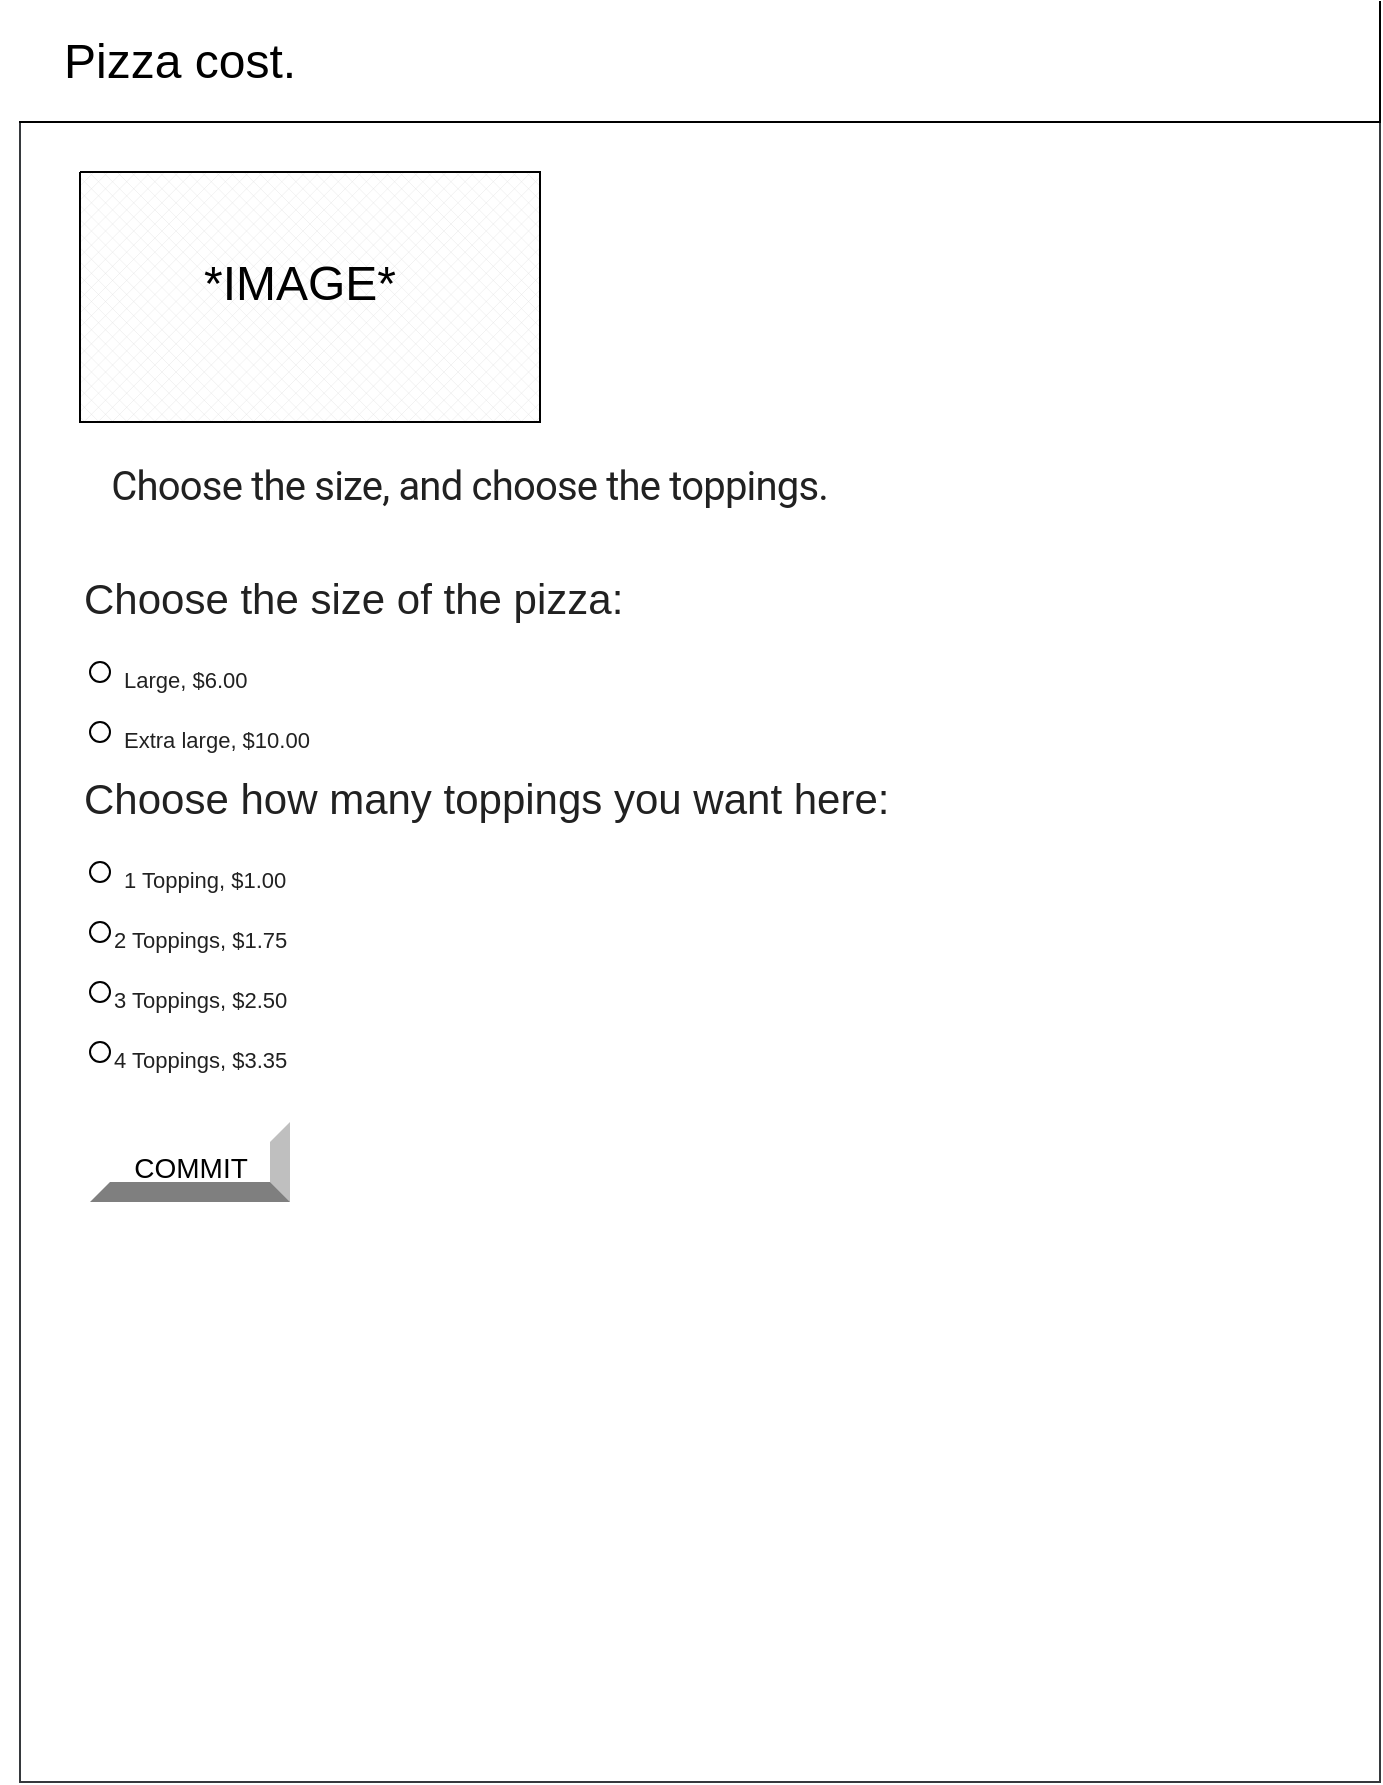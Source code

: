 <mxfile>
    <diagram id="XBZkKGUhNmOw-WFbVLSd" name="Page-1">
        <mxGraphModel dx="2553" dy="1110" grid="1" gridSize="10" guides="1" tooltips="1" connect="1" arrows="1" fold="1" page="1" pageScale="1" pageWidth="850" pageHeight="1100" math="0" shadow="0">
            <root>
                <mxCell id="0"/>
                <mxCell id="1" parent="0"/>
                <mxCell id="2" value="" style="verticalLabelPosition=bottom;verticalAlign=top;html=1;shape=mxgraph.basic.rect;fillColor2=none;strokeWidth=1;size=20;indent=5;fillColor=#FFFFFF;strokeColor=#36393d;" vertex="1" parent="1">
                    <mxGeometry x="90" y="140" width="680" height="830" as="geometry"/>
                </mxCell>
                <mxCell id="3" value="&lt;p style=&quot;line-height: 1.2&quot;&gt;&lt;span style=&quot;font-size: 24px&quot;&gt;&amp;nbsp; &amp;nbsp;Pizza cost.&lt;/span&gt;&lt;/p&gt;" style="shape=partialRectangle;whiteSpace=wrap;html=1;top=0;left=0;fillColor=#FFFFFF;align=left;fontColor=#000000;strokeColor=#000000;" vertex="1" parent="1">
                    <mxGeometry x="90" y="80" width="680" height="60" as="geometry"/>
                </mxCell>
                <mxCell id="4" value="&lt;h1 style=&quot;padding: 0px ; line-height: 1.35 ; margin: 24px 0px 24px 40px ; letter-spacing: -0.02em ; font-weight: 400 ; font-size: 20px ; font-family: &amp;#34;roboto&amp;#34; , &amp;#34;helvetica&amp;#34; , &amp;#34;arial&amp;#34; , sans-serif ; color: rgba(0 , 0 , 0 , 0.87)&quot;&gt;&amp;nbsp; &amp;nbsp;Choose the size, and choose the toppings.&lt;/h1&gt;" style="text;whiteSpace=wrap;html=1;fontSize=24;" vertex="1" parent="1">
                    <mxGeometry x="80" y="277.5" width="570" height="50" as="geometry"/>
                </mxCell>
                <mxCell id="5" value="" style="verticalLabelPosition=bottom;verticalAlign=top;html=1;shape=mxgraph.basic.patternFillRect;fillStyle=diagGrid;step=5;fillStrokeWidth=0.2;fillStrokeColor=#dddddd;" vertex="1" parent="1">
                    <mxGeometry x="120" y="165" width="230" height="125" as="geometry"/>
                </mxCell>
                <mxCell id="6" value="&lt;font face=&quot;helvetica, arial, sans-serif&quot; color=&quot;#000000&quot;&gt;*IMAGE*&lt;/font&gt;" style="text;whiteSpace=wrap;html=1;fontSize=24;strokeWidth=22;" vertex="1" parent="1">
                    <mxGeometry x="180" y="200" width="155" height="77.5" as="geometry"/>
                </mxCell>
                <mxCell id="7" value="&lt;font style=&quot;font-size: 14px&quot; color=&quot;#000000&quot;&gt;COMMIT&lt;/font&gt;" style="labelPosition=center;verticalLabelPosition=middle;align=center;html=1;shape=mxgraph.basic.shaded_button;dx=10;fontSize=24;" vertex="1" parent="1">
                    <mxGeometry x="125" y="640" width="100" height="40" as="geometry"/>
                </mxCell>
                <mxCell id="10" value="&lt;p style=&quot;padding: 0px ; font-weight: 400 ; line-height: 24px ; font-size: 21px ; letter-spacing: normal ; margin: 0px 0px 16px ; color: rgba(0 , 0 , 0 , 0.87) ; font-family: &amp;#34;helvetica&amp;#34; , &amp;#34;arial&amp;#34; , sans-serif ; font-style: normal ; text-indent: 0px ; text-transform: none ; word-spacing: 0px&quot;&gt;Choose the size of the pizza:&lt;/p&gt;&lt;form action=&quot;https://evgeny-vovk.github.io/ICS2O-Unit5-08-HTML/&quot; style=&quot;color: rgba(0 , 0 , 0 , 0.87) ; font-family: &amp;#34;helvetica&amp;#34; , &amp;#34;arial&amp;#34; , sans-serif ; font-size: 14px ; font-style: normal ; font-weight: 400 ; letter-spacing: normal ; text-indent: 0px ; text-transform: none ; word-spacing: 0px&quot;&gt;&lt;div class=&quot;mdl-textfield mdl-js-textfield is-upgraded is-dirty&quot; style=&quot;position: relative ; font-size: 16px ; display: inline-block ; box-sizing: border-box ; width: 300px ; max-width: 100% ; margin: 0px ; padding: 20px 0px&quot;&gt;&lt;/div&gt;&lt;/form&gt;" style="text;whiteSpace=wrap;html=1;" vertex="1" parent="1">
                    <mxGeometry x="120" y="360" width="270" height="30" as="geometry"/>
                </mxCell>
                <mxCell id="11" value="&lt;p style=&quot;padding: 0px ; font-weight: 400 ; line-height: 24px ; font-size: 21px ; letter-spacing: normal ; margin: 0px 0px 16px ; color: rgba(0 , 0 , 0 , 0.87) ; font-family: &amp;#34;helvetica&amp;#34; , &amp;#34;arial&amp;#34; , sans-serif ; font-style: normal ; text-indent: 0px ; text-transform: none ; word-spacing: 0px&quot;&gt;Choose how many toppings you want here:&lt;/p&gt;" style="text;whiteSpace=wrap;html=1;" vertex="1" parent="1">
                    <mxGeometry x="120" y="460" width="410" height="30" as="geometry"/>
                </mxCell>
                <mxCell id="12" value="" style="verticalLabelPosition=bottom;verticalAlign=top;html=1;shape=mxgraph.basic.donut;dx=25;" vertex="1" parent="1">
                    <mxGeometry x="125" y="410" width="10" height="10" as="geometry"/>
                </mxCell>
                <mxCell id="13" value="" style="verticalLabelPosition=bottom;verticalAlign=top;html=1;shape=mxgraph.basic.donut;dx=25;" vertex="1" parent="1">
                    <mxGeometry x="125" y="440" width="10" height="10" as="geometry"/>
                </mxCell>
                <mxCell id="14" value="&lt;p style=&quot;padding: 0px ; font-weight: 400 ; line-height: 24px ; letter-spacing: normal ; margin: 0px 0px 16px ; color: rgba(0 , 0 , 0 , 0.87) ; font-family: &amp;#34;helvetica&amp;#34; , &amp;#34;arial&amp;#34; , sans-serif ; font-style: normal ; text-indent: 0px ; text-transform: none ; word-spacing: 0px&quot;&gt;&lt;font style=&quot;font-size: 11px&quot;&gt;Large, $6.00&lt;/font&gt;&lt;/p&gt;" style="text;whiteSpace=wrap;html=1;" vertex="1" parent="1">
                    <mxGeometry x="140" y="400" width="70" height="30" as="geometry"/>
                </mxCell>
                <mxCell id="15" value="&lt;p style=&quot;padding: 0px ; font-weight: 400 ; line-height: 24px ; letter-spacing: normal ; margin: 0px 0px 16px ; color: rgba(0 , 0 , 0 , 0.87) ; font-family: &amp;#34;helvetica&amp;#34; , &amp;#34;arial&amp;#34; , sans-serif ; font-style: normal ; text-indent: 0px ; text-transform: none ; word-spacing: 0px&quot;&gt;&lt;font style=&quot;font-size: 11px&quot;&gt;Extra large, $10.00&lt;/font&gt;&lt;/p&gt;" style="text;whiteSpace=wrap;html=1;" vertex="1" parent="1">
                    <mxGeometry x="140" y="430" width="100" height="30" as="geometry"/>
                </mxCell>
                <mxCell id="17" value="&lt;p style=&quot;padding: 0px ; font-weight: 400 ; line-height: 24px ; letter-spacing: normal ; margin: 0px 0px 16px ; color: rgba(0 , 0 , 0 , 0.87) ; font-family: &amp;#34;helvetica&amp;#34; , &amp;#34;arial&amp;#34; , sans-serif ; font-style: normal ; text-indent: 0px ; text-transform: none ; word-spacing: 0px&quot;&gt;&lt;font style=&quot;font-size: 11px&quot;&gt;1 Topping, $1.00&lt;/font&gt;&lt;/p&gt;" style="text;whiteSpace=wrap;html=1;" vertex="1" parent="1">
                    <mxGeometry x="140" y="500" width="100" height="30" as="geometry"/>
                </mxCell>
                <mxCell id="18" value="&lt;p style=&quot;padding: 0px ; font-weight: 400 ; line-height: 24px ; letter-spacing: normal ; margin: 0px 0px 16px ; color: rgba(0 , 0 , 0 , 0.87) ; font-family: &amp;#34;helvetica&amp;#34; , &amp;#34;arial&amp;#34; , sans-serif ; font-style: normal ; text-indent: 0px ; text-transform: none ; word-spacing: 0px&quot;&gt;&lt;font style=&quot;font-size: 11px&quot;&gt;2 Toppings, $1.75&lt;/font&gt;&lt;/p&gt;" style="text;whiteSpace=wrap;html=1;" vertex="1" parent="1">
                    <mxGeometry x="135" y="530" width="100" height="30" as="geometry"/>
                </mxCell>
                <mxCell id="20" value="&lt;p style=&quot;padding: 0px ; font-weight: 400 ; line-height: 24px ; letter-spacing: normal ; margin: 0px 0px 16px ; color: rgba(0 , 0 , 0 , 0.87) ; font-family: &amp;#34;helvetica&amp;#34; , &amp;#34;arial&amp;#34; , sans-serif ; font-style: normal ; text-indent: 0px ; text-transform: none ; word-spacing: 0px&quot;&gt;&lt;font style=&quot;font-size: 11px&quot;&gt;3 Toppings, $2.50&lt;/font&gt;&lt;/p&gt;" style="text;whiteSpace=wrap;html=1;" vertex="1" parent="1">
                    <mxGeometry x="135" y="560" width="100" height="30" as="geometry"/>
                </mxCell>
                <mxCell id="21" value="&lt;p style=&quot;padding: 0px ; font-weight: 400 ; line-height: 24px ; letter-spacing: normal ; margin: 0px 0px 16px ; color: rgba(0 , 0 , 0 , 0.87) ; font-family: &amp;#34;helvetica&amp;#34; , &amp;#34;arial&amp;#34; , sans-serif ; font-style: normal ; text-indent: 0px ; text-transform: none ; word-spacing: 0px&quot;&gt;&lt;font style=&quot;font-size: 11px&quot;&gt;4 Toppings, $3.35&lt;/font&gt;&lt;/p&gt;" style="text;whiteSpace=wrap;html=1;" vertex="1" parent="1">
                    <mxGeometry x="135" y="590" width="100" height="30" as="geometry"/>
                </mxCell>
                <mxCell id="22" value="" style="verticalLabelPosition=bottom;verticalAlign=top;html=1;shape=mxgraph.basic.donut;dx=25;" vertex="1" parent="1">
                    <mxGeometry x="125" y="510" width="10" height="10" as="geometry"/>
                </mxCell>
                <mxCell id="23" value="" style="verticalLabelPosition=bottom;verticalAlign=top;html=1;shape=mxgraph.basic.donut;dx=25;" vertex="1" parent="1">
                    <mxGeometry x="125" y="540" width="10" height="10" as="geometry"/>
                </mxCell>
                <mxCell id="24" value="" style="verticalLabelPosition=bottom;verticalAlign=top;html=1;shape=mxgraph.basic.donut;dx=25;" vertex="1" parent="1">
                    <mxGeometry x="125" y="570" width="10" height="10" as="geometry"/>
                </mxCell>
                <mxCell id="25" value="" style="verticalLabelPosition=bottom;verticalAlign=top;html=1;shape=mxgraph.basic.donut;dx=25;" vertex="1" parent="1">
                    <mxGeometry x="125" y="600" width="10" height="10" as="geometry"/>
                </mxCell>
            </root>
        </mxGraphModel>
    </diagram>
</mxfile>
